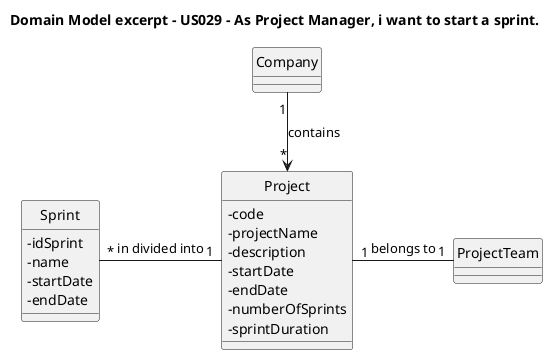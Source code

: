 @startuml
'https://plantuml.com/class-diagram

skinparam classAttributeIconSize 0
hide circle

title Domain Model excerpt - US029 - As Project Manager, i want to start a sprint.


class Company{
}
class Project{
- code
- projectName
- description
- startDate
- endDate
- numberOfSprints
- sprintDuration
}
class ProjectTeam{
}
class Sprint{
- idSprint
- name
- startDate
- endDate
}


Company "1" -down-> "*" Project: contains
Project "1" -right- "1" ProjectTeam: belongs to
Sprint "*" -right- "1" Project: in divided into


@enduml